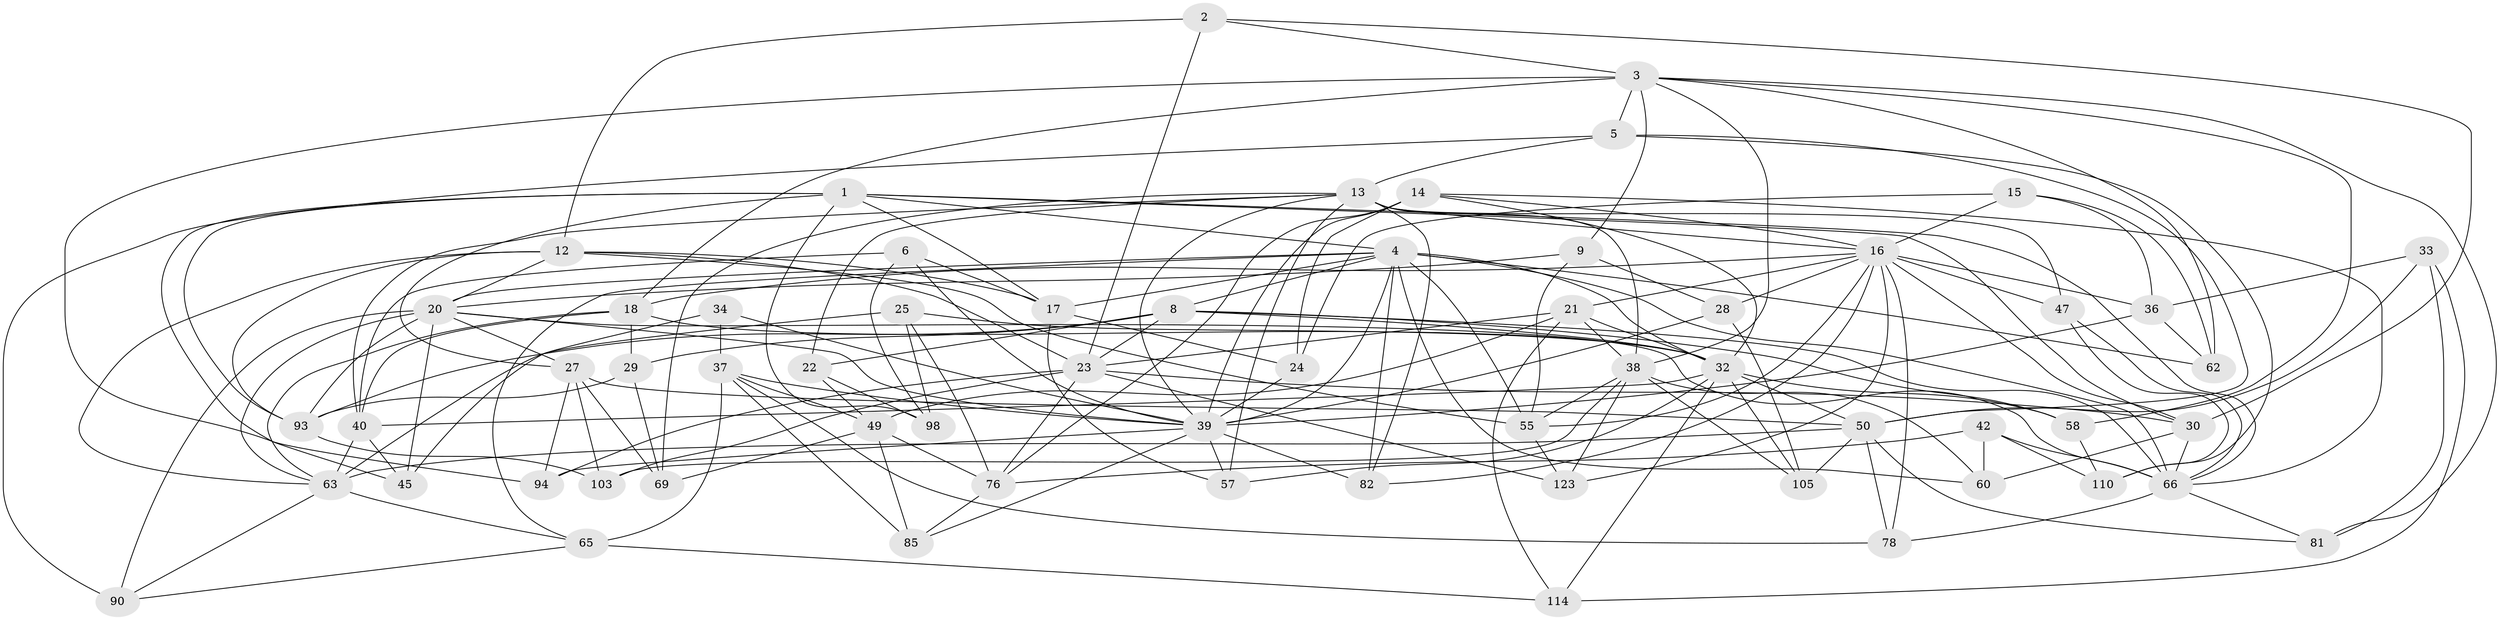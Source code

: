 // original degree distribution, {4: 1.0}
// Generated by graph-tools (version 1.1) at 2025/20/03/04/25 18:20:43]
// undirected, 61 vertices, 178 edges
graph export_dot {
graph [start="1"]
  node [color=gray90,style=filled];
  1 [super="+99+118"];
  2;
  3 [super="+74+102"];
  4 [super="+7+11"];
  5 [super="+61"];
  6;
  8 [super="+10+59"];
  9;
  12 [super="+95+97"];
  13 [super="+44+101+96"];
  14 [super="+113"];
  15;
  16 [super="+43+19"];
  17 [super="+108"];
  18 [super="+104"];
  20 [super="+26+64"];
  21 [super="+73"];
  22;
  23 [super="+31+46+35"];
  24;
  25;
  27 [super="+54"];
  28;
  29;
  30 [super="+75"];
  32 [super="+92+67+52"];
  33;
  34;
  36 [super="+71"];
  37 [super="+41"];
  38 [super="+56"];
  39 [super="+48+53"];
  40 [super="+109"];
  42;
  45;
  47;
  49 [super="+84"];
  50 [super="+70"];
  55 [super="+83"];
  57;
  58;
  60;
  62;
  63 [super="+107+117"];
  65 [super="+68"];
  66 [super="+87+100"];
  69;
  76 [super="+79"];
  78;
  81;
  82;
  85;
  90;
  93 [super="+111"];
  94;
  98;
  103;
  105;
  110;
  114;
  123;
  1 -- 4;
  1 -- 45;
  1 -- 93;
  1 -- 98;
  1 -- 27;
  1 -- 17;
  1 -- 66;
  1 -- 30;
  2 -- 23;
  2 -- 3;
  2 -- 30;
  2 -- 12;
  3 -- 81;
  3 -- 38;
  3 -- 18;
  3 -- 5 [weight=2];
  3 -- 94;
  3 -- 9;
  3 -- 58;
  3 -- 62;
  4 -- 82;
  4 -- 17;
  4 -- 20;
  4 -- 62;
  4 -- 66;
  4 -- 32;
  4 -- 55;
  4 -- 39;
  4 -- 8;
  4 -- 60;
  4 -- 65;
  5 -- 110;
  5 -- 90;
  5 -- 50;
  5 -- 13;
  6 -- 17;
  6 -- 98;
  6 -- 40;
  6 -- 39;
  8 -- 66;
  8 -- 29;
  8 -- 58;
  8 -- 22;
  8 -- 93;
  8 -- 23;
  8 -- 32;
  9 -- 55;
  9 -- 28;
  9 -- 20;
  12 -- 93;
  12 -- 23 [weight=2];
  12 -- 17;
  12 -- 20;
  12 -- 63;
  12 -- 55;
  13 -- 40;
  13 -- 82;
  13 -- 22;
  13 -- 69;
  13 -- 39;
  13 -- 47;
  13 -- 16;
  13 -- 57;
  13 -- 38;
  14 -- 24;
  14 -- 66;
  14 -- 39;
  14 -- 32;
  14 -- 16;
  14 -- 76;
  15 -- 62;
  15 -- 36;
  15 -- 24;
  15 -- 16;
  16 -- 36 [weight=2];
  16 -- 82;
  16 -- 123;
  16 -- 28;
  16 -- 30;
  16 -- 47;
  16 -- 78;
  16 -- 18;
  16 -- 55;
  16 -- 21;
  17 -- 24;
  17 -- 57;
  18 -- 29;
  18 -- 40;
  18 -- 63;
  18 -- 32;
  20 -- 39;
  20 -- 90;
  20 -- 27;
  20 -- 93;
  20 -- 63;
  20 -- 66;
  20 -- 45;
  21 -- 114;
  21 -- 23;
  21 -- 32;
  21 -- 49;
  21 -- 38;
  22 -- 98;
  22 -- 49;
  23 -- 30;
  23 -- 103;
  23 -- 94;
  23 -- 123;
  23 -- 76;
  24 -- 39;
  25 -- 98;
  25 -- 63;
  25 -- 76;
  25 -- 32;
  27 -- 94;
  27 -- 69;
  27 -- 50;
  27 -- 103;
  28 -- 105;
  28 -- 39;
  29 -- 69;
  29 -- 93;
  30 -- 60;
  30 -- 66;
  32 -- 105;
  32 -- 114;
  32 -- 58;
  32 -- 40;
  32 -- 50;
  32 -- 57;
  33 -- 81;
  33 -- 114;
  33 -- 50;
  33 -- 36;
  34 -- 45;
  34 -- 39 [weight=2];
  34 -- 37;
  36 -- 62;
  36 -- 39;
  37 -- 39 [weight=2];
  37 -- 65 [weight=2];
  37 -- 49;
  37 -- 85;
  37 -- 78;
  38 -- 55;
  38 -- 123;
  38 -- 103;
  38 -- 105;
  38 -- 60;
  39 -- 82;
  39 -- 85;
  39 -- 94;
  39 -- 57;
  40 -- 45;
  40 -- 63;
  42 -- 110;
  42 -- 60;
  42 -- 76;
  42 -- 66;
  47 -- 110;
  47 -- 66;
  49 -- 85;
  49 -- 69;
  49 -- 76;
  50 -- 63;
  50 -- 81;
  50 -- 105;
  50 -- 78;
  55 -- 123;
  58 -- 110;
  63 -- 90;
  63 -- 65;
  65 -- 90;
  65 -- 114;
  66 -- 78;
  66 -- 81;
  76 -- 85;
  93 -- 103;
}
